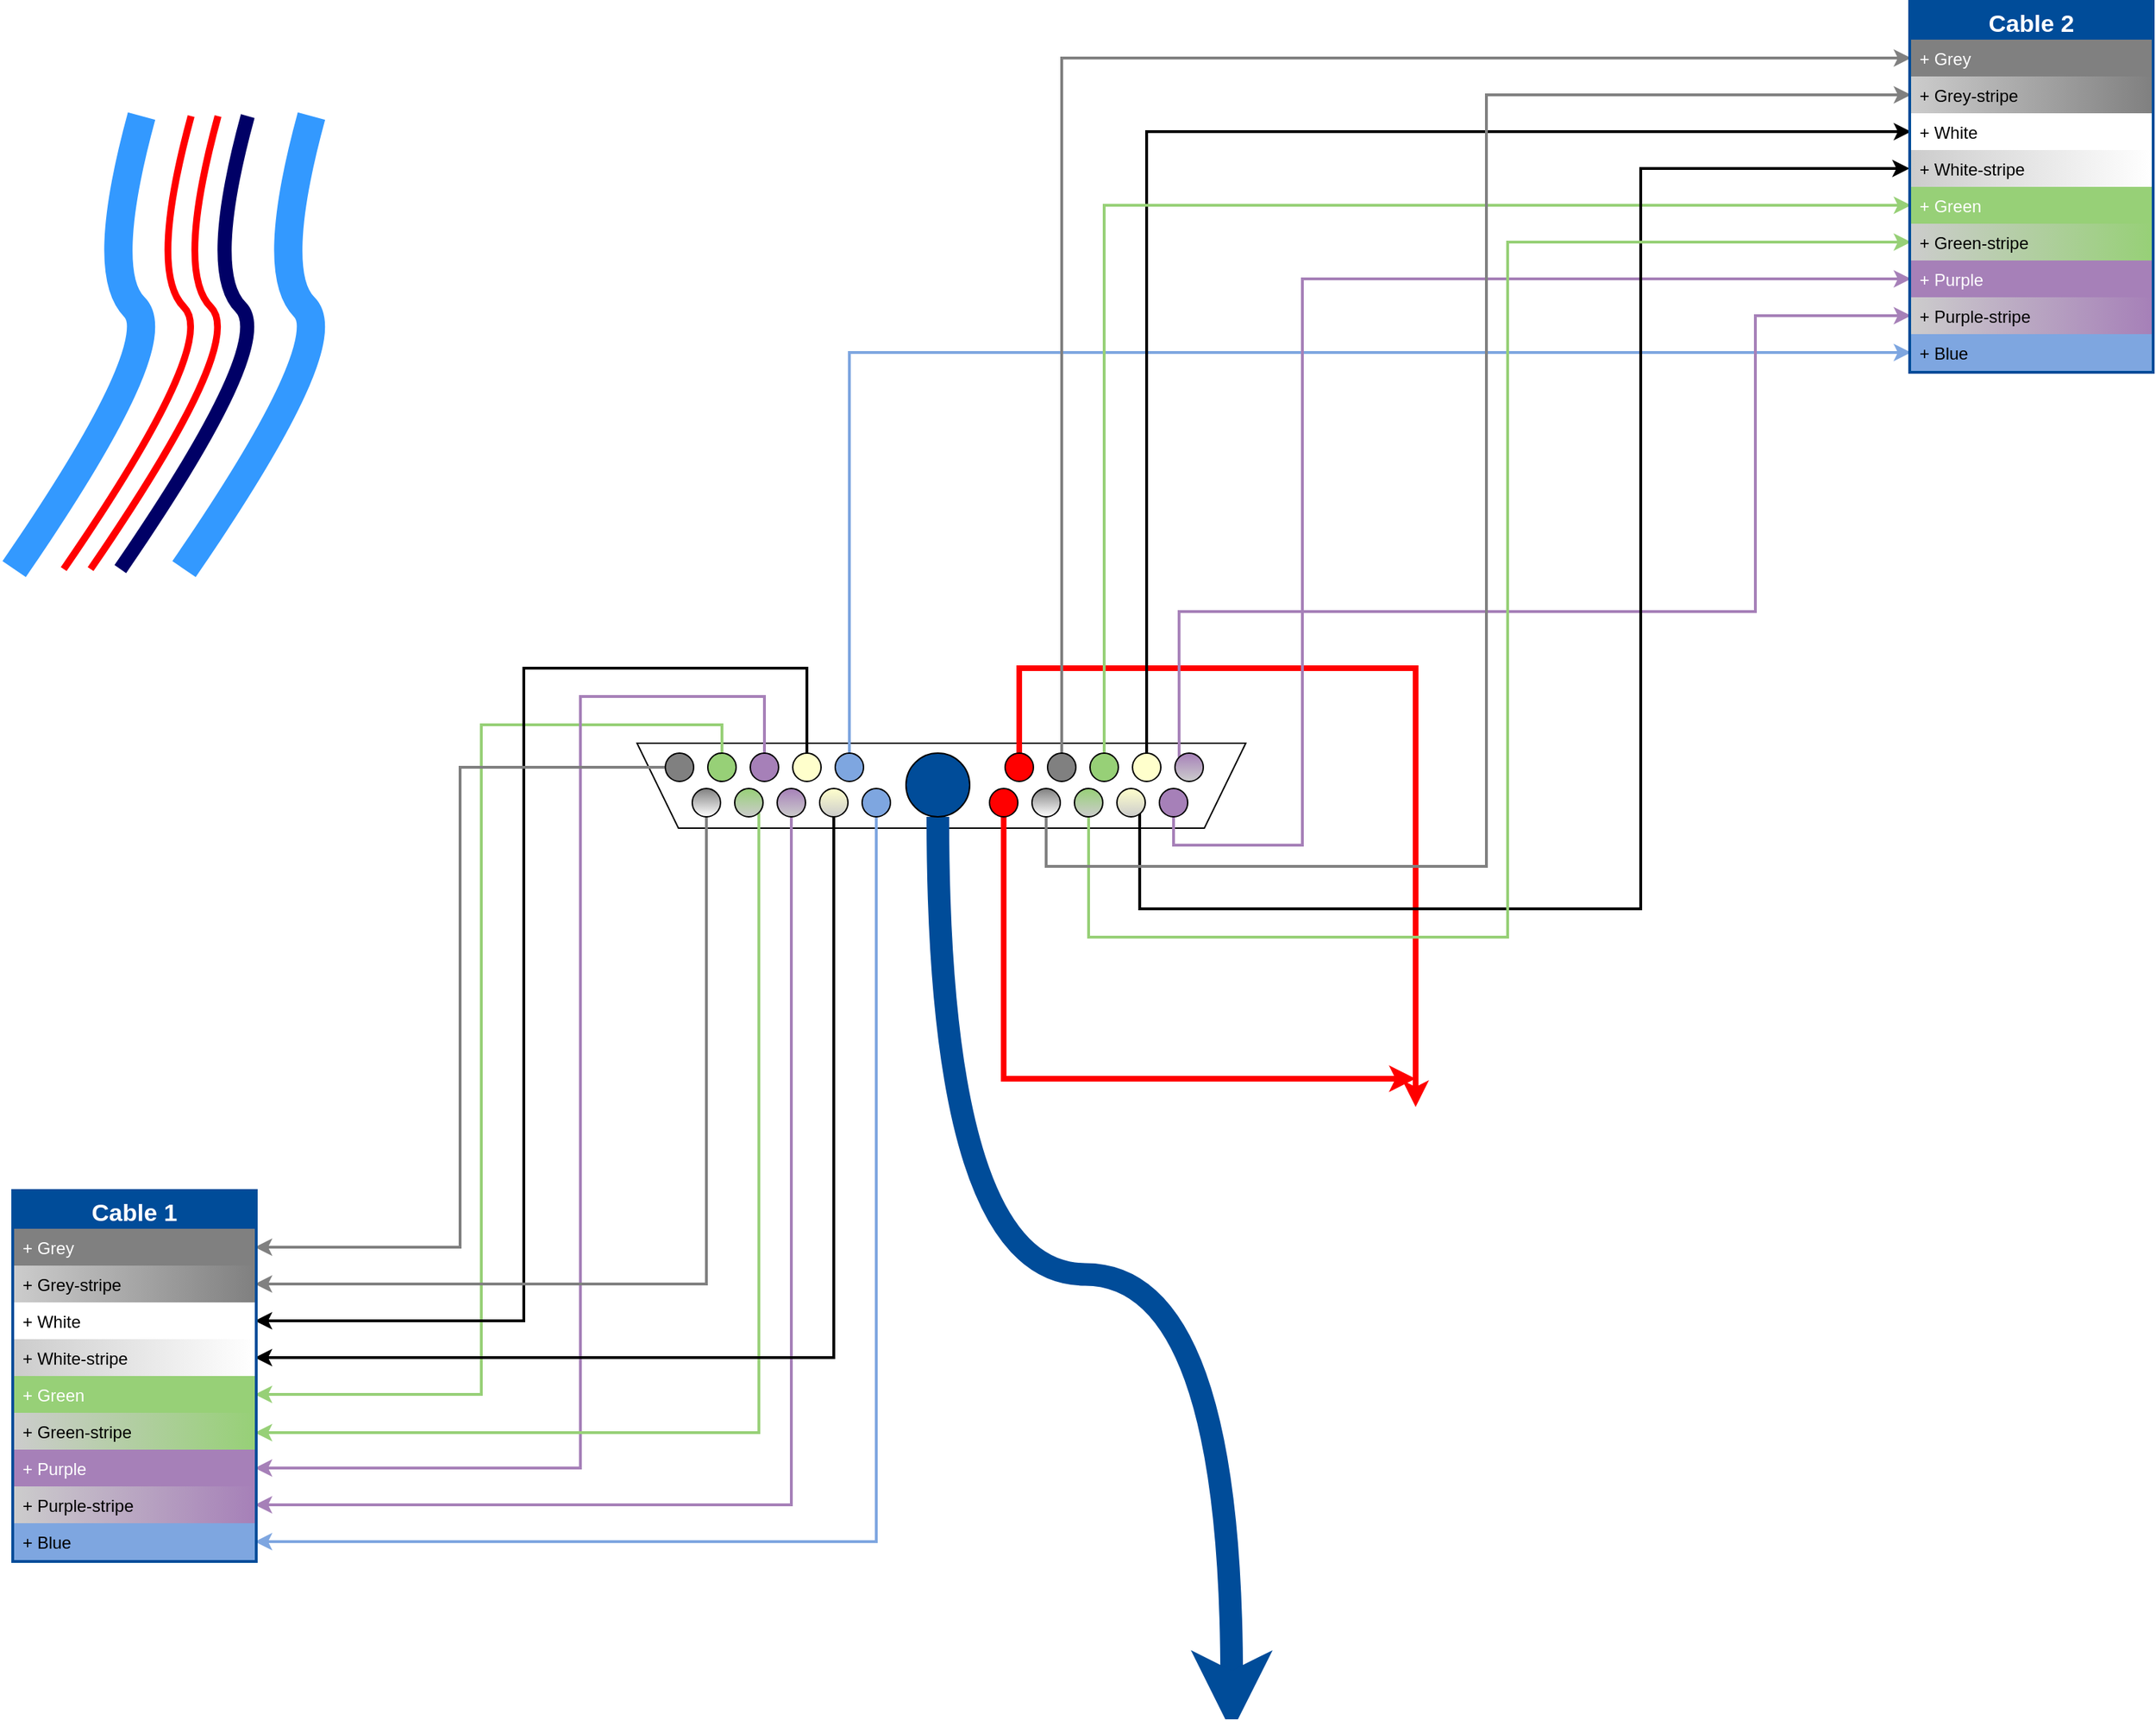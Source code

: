 <mxfile version="12.9.10" type="device"><diagram id="F9aPnZxTcVZ5KXfTfvbF" name="Page-1"><mxGraphModel dx="1831" dy="1619" grid="1" gridSize="10" guides="1" tooltips="1" connect="1" arrows="1" fold="1" page="1" pageScale="1" pageWidth="850" pageHeight="1100" math="0" shadow="0"><root><mxCell id="0"/><mxCell id="1" parent="0"/><mxCell id="ed6KB2KxQ4wAAOCO4M-J-3" value="" style="shape=trapezoid;perimeter=trapezoidPerimeter;whiteSpace=wrap;html=1;size=0.068;rotation=-180;" vertex="1" parent="1"><mxGeometry x="210" y="143" width="430" height="60" as="geometry"/></mxCell><mxCell id="ed6KB2KxQ4wAAOCO4M-J-34" style="edgeStyle=orthogonalEdgeStyle;rounded=0;orthogonalLoop=1;jettySize=auto;html=1;exitX=0.5;exitY=0;exitDx=0;exitDy=0;entryX=1;entryY=0.5;entryDx=0;entryDy=0;strokeColor=#97D077;strokeWidth=2;" edge="1" parent="1" source="ed6KB2KxQ4wAAOCO4M-J-4" target="ed6KB2KxQ4wAAOCO4M-J-78"><mxGeometry relative="1" as="geometry"><mxPoint x="280" y="70" as="targetPoint"/></mxGeometry></mxCell><mxCell id="ed6KB2KxQ4wAAOCO4M-J-4" value="" style="ellipse;whiteSpace=wrap;html=1;fillColor=#97D077;" vertex="1" parent="1"><mxGeometry x="260" y="150" width="20" height="20" as="geometry"/></mxCell><mxCell id="ed6KB2KxQ4wAAOCO4M-J-35" style="edgeStyle=orthogonalEdgeStyle;rounded=0;orthogonalLoop=1;jettySize=auto;html=1;exitX=0.5;exitY=0;exitDx=0;exitDy=0;strokeColor=#A680B8;strokeWidth=2;" edge="1" parent="1" source="ed6KB2KxQ4wAAOCO4M-J-5" target="ed6KB2KxQ4wAAOCO4M-J-79"><mxGeometry relative="1" as="geometry"><mxPoint x="320" y="90" as="targetPoint"/><Array as="points"><mxPoint x="300" y="110"/><mxPoint x="170" y="110"/><mxPoint x="170" y="655"/></Array></mxGeometry></mxCell><mxCell id="ed6KB2KxQ4wAAOCO4M-J-5" value="" style="ellipse;whiteSpace=wrap;html=1;fillColor=#A680B8;" vertex="1" parent="1"><mxGeometry x="290" y="150" width="20" height="20" as="geometry"/></mxCell><mxCell id="ed6KB2KxQ4wAAOCO4M-J-49" style="edgeStyle=orthogonalEdgeStyle;orthogonalLoop=1;jettySize=auto;html=1;exitX=0.5;exitY=0;exitDx=0;exitDy=0;endArrow=classic;strokeColor=#000000;fontSize=11;rounded=0;entryX=1;entryY=0.5;entryDx=0;entryDy=0;strokeWidth=2;" edge="1" parent="1" source="ed6KB2KxQ4wAAOCO4M-J-6" target="ed6KB2KxQ4wAAOCO4M-J-77"><mxGeometry relative="1" as="geometry"><mxPoint x="370" y="70" as="targetPoint"/><Array as="points"><mxPoint x="330" y="90"/><mxPoint x="130" y="90"/><mxPoint x="130" y="551"/></Array></mxGeometry></mxCell><mxCell id="ed6KB2KxQ4wAAOCO4M-J-6" value="" style="ellipse;whiteSpace=wrap;html=1;fillColor=#FFFFCC;" vertex="1" parent="1"><mxGeometry x="320" y="150" width="20" height="20" as="geometry"/></mxCell><mxCell id="ed6KB2KxQ4wAAOCO4M-J-50" style="edgeStyle=orthogonalEdgeStyle;rounded=0;orthogonalLoop=1;jettySize=auto;html=1;exitX=0.5;exitY=0;exitDx=0;exitDy=0;endArrow=classic;strokeColor=#7EA6E0;entryX=0;entryY=0.5;entryDx=0;entryDy=0;strokeWidth=2;" edge="1" parent="1" source="ed6KB2KxQ4wAAOCO4M-J-7" target="ed6KB2KxQ4wAAOCO4M-J-94"><mxGeometry relative="1" as="geometry"><mxPoint x="360" y="40" as="targetPoint"/></mxGeometry></mxCell><mxCell id="ed6KB2KxQ4wAAOCO4M-J-7" value="" style="ellipse;whiteSpace=wrap;html=1;fillColor=#7EA6E0;" vertex="1" parent="1"><mxGeometry x="350" y="150" width="20" height="20" as="geometry"/></mxCell><mxCell id="ed6KB2KxQ4wAAOCO4M-J-55" style="edgeStyle=orthogonalEdgeStyle;rounded=0;orthogonalLoop=1;jettySize=auto;html=1;exitX=0;exitY=0.5;exitDx=0;exitDy=0;endArrow=classic;strokeColor=#FF0000;strokeWidth=4;" edge="1" parent="1" source="ed6KB2KxQ4wAAOCO4M-J-8"><mxGeometry relative="1" as="geometry"><mxPoint x="760" y="400" as="targetPoint"/><Array as="points"><mxPoint x="480" y="160"/><mxPoint x="480" y="90"/><mxPoint x="760" y="90"/></Array></mxGeometry></mxCell><mxCell id="ed6KB2KxQ4wAAOCO4M-J-8" value="" style="ellipse;whiteSpace=wrap;html=1;fillColor=#FF0000;" vertex="1" parent="1"><mxGeometry x="470" y="150" width="20" height="20" as="geometry"/></mxCell><mxCell id="ed6KB2KxQ4wAAOCO4M-J-51" style="edgeStyle=orthogonalEdgeStyle;rounded=0;orthogonalLoop=1;jettySize=auto;html=1;exitX=0;exitY=0;exitDx=0;exitDy=0;endArrow=classic;strokeColor=#A680B8;strokeWidth=2;entryX=0;entryY=0.5;entryDx=0;entryDy=0;" edge="1" parent="1" source="ed6KB2KxQ4wAAOCO4M-J-12" target="ed6KB2KxQ4wAAOCO4M-J-93"><mxGeometry relative="1" as="geometry"><mxPoint x="610" y="90" as="targetPoint"/><Array as="points"><mxPoint x="593" y="50"/><mxPoint x="1000" y="50"/><mxPoint x="1000" y="-159"/></Array></mxGeometry></mxCell><mxCell id="ed6KB2KxQ4wAAOCO4M-J-12" value="" style="ellipse;whiteSpace=wrap;html=1;gradientColor=#CCCCCC;fillColor=#A680B8;" vertex="1" parent="1"><mxGeometry x="590" y="150" width="20" height="20" as="geometry"/></mxCell><mxCell id="ed6KB2KxQ4wAAOCO4M-J-96" style="edgeStyle=orthogonalEdgeStyle;rounded=0;orthogonalLoop=1;jettySize=auto;html=1;exitX=0.5;exitY=0;exitDx=0;exitDy=0;entryX=0;entryY=0.5;entryDx=0;entryDy=0;endArrow=classic;endFill=1;strokeColor=#000000;strokeWidth=2;fontSize=17;fontColor=#FFFFFF;" edge="1" parent="1" source="ed6KB2KxQ4wAAOCO4M-J-13" target="ed6KB2KxQ4wAAOCO4M-J-88"><mxGeometry relative="1" as="geometry"/></mxCell><mxCell id="ed6KB2KxQ4wAAOCO4M-J-13" value="" style="ellipse;whiteSpace=wrap;html=1;fillColor=#FFFFCC;" vertex="1" parent="1"><mxGeometry x="560" y="150" width="20" height="20" as="geometry"/></mxCell><mxCell id="ed6KB2KxQ4wAAOCO4M-J-99" style="edgeStyle=orthogonalEdgeStyle;rounded=0;orthogonalLoop=1;jettySize=auto;html=1;exitX=0.5;exitY=0;exitDx=0;exitDy=0;entryX=0;entryY=0.5;entryDx=0;entryDy=0;endArrow=classic;endFill=1;strokeColor=#97D077;strokeWidth=2;fontSize=17;fontColor=#FFFFFF;" edge="1" parent="1" source="ed6KB2KxQ4wAAOCO4M-J-14" target="ed6KB2KxQ4wAAOCO4M-J-90"><mxGeometry relative="1" as="geometry"/></mxCell><mxCell id="ed6KB2KxQ4wAAOCO4M-J-14" value="" style="ellipse;whiteSpace=wrap;html=1;fillColor=#97D077;" vertex="1" parent="1"><mxGeometry x="530" y="150" width="20" height="20" as="geometry"/></mxCell><mxCell id="ed6KB2KxQ4wAAOCO4M-J-54" style="edgeStyle=orthogonalEdgeStyle;rounded=0;orthogonalLoop=1;jettySize=auto;html=1;exitX=0.5;exitY=0;exitDx=0;exitDy=0;endArrow=classic;strokeColor=#808080;strokeWidth=2;entryX=0;entryY=0.5;entryDx=0;entryDy=0;" edge="1" parent="1" source="ed6KB2KxQ4wAAOCO4M-J-15" target="ed6KB2KxQ4wAAOCO4M-J-86"><mxGeometry relative="1" as="geometry"><mxPoint x="520" y="110" as="targetPoint"/></mxGeometry></mxCell><mxCell id="ed6KB2KxQ4wAAOCO4M-J-15" value="" style="ellipse;whiteSpace=wrap;html=1;fillColor=#808080;" vertex="1" parent="1"><mxGeometry x="500" y="150" width="20" height="20" as="geometry"/></mxCell><mxCell id="ed6KB2KxQ4wAAOCO4M-J-32" style="edgeStyle=orthogonalEdgeStyle;rounded=0;orthogonalLoop=1;jettySize=auto;html=1;exitX=0;exitY=0.5;exitDx=0;exitDy=0;entryX=1;entryY=0.5;entryDx=0;entryDy=0;strokeWidth=2;strokeColor=#808080;" edge="1" parent="1" source="ed6KB2KxQ4wAAOCO4M-J-16" target="ed6KB2KxQ4wAAOCO4M-J-76"><mxGeometry relative="1" as="geometry"><mxPoint x="170" y="20" as="targetPoint"/></mxGeometry></mxCell><mxCell id="ed6KB2KxQ4wAAOCO4M-J-16" value="" style="ellipse;whiteSpace=wrap;html=1;fillColor=#808080;" vertex="1" parent="1"><mxGeometry x="230" y="150" width="20" height="20" as="geometry"/></mxCell><mxCell id="ed6KB2KxQ4wAAOCO4M-J-33" style="edgeStyle=orthogonalEdgeStyle;rounded=0;orthogonalLoop=1;jettySize=auto;html=1;exitX=0.5;exitY=1;exitDx=0;exitDy=0;entryX=1;entryY=0.25;entryDx=0;entryDy=0;strokeWidth=2;strokeColor=#808080;" edge="1" parent="1" source="ed6KB2KxQ4wAAOCO4M-J-18" target="ed6KB2KxQ4wAAOCO4M-J-75"><mxGeometry relative="1" as="geometry"><mxPoint x="130" y="240" as="targetPoint"/></mxGeometry></mxCell><mxCell id="ed6KB2KxQ4wAAOCO4M-J-18" value="" style="ellipse;whiteSpace=wrap;html=1;gradientColor=#ffffff;fillColor=#808080;" vertex="1" parent="1"><mxGeometry x="249" y="175" width="20" height="20" as="geometry"/></mxCell><mxCell id="ed6KB2KxQ4wAAOCO4M-J-36" style="edgeStyle=orthogonalEdgeStyle;rounded=0;orthogonalLoop=1;jettySize=auto;html=1;exitX=1;exitY=1;exitDx=0;exitDy=0;strokeColor=#97D077;strokeWidth=2;" edge="1" parent="1" source="ed6KB2KxQ4wAAOCO4M-J-19"><mxGeometry relative="1" as="geometry"><mxPoint x="-60" y="630" as="targetPoint"/><Array as="points"><mxPoint x="296" y="630"/></Array></mxGeometry></mxCell><mxCell id="ed6KB2KxQ4wAAOCO4M-J-19" value="" style="ellipse;whiteSpace=wrap;html=1;fillColor=#97D077;gradientColor=#CCCCCC;" vertex="1" parent="1"><mxGeometry x="279" y="175" width="20" height="20" as="geometry"/></mxCell><mxCell id="ed6KB2KxQ4wAAOCO4M-J-62" style="edgeStyle=orthogonalEdgeStyle;rounded=0;orthogonalLoop=1;jettySize=auto;html=1;exitX=0.5;exitY=1;exitDx=0;exitDy=0;endArrow=classic;strokeColor=#A680B8;entryX=1;entryY=0.5;entryDx=0;entryDy=0;strokeWidth=2;" edge="1" parent="1" source="ed6KB2KxQ4wAAOCO4M-J-20" target="ed6KB2KxQ4wAAOCO4M-J-83"><mxGeometry relative="1" as="geometry"><mxPoint x="320" y="280" as="targetPoint"/></mxGeometry></mxCell><mxCell id="ed6KB2KxQ4wAAOCO4M-J-20" value="" style="ellipse;whiteSpace=wrap;html=1;gradientColor=#CCCCCC;fillColor=#A680B8;" vertex="1" parent="1"><mxGeometry x="309" y="175" width="20" height="20" as="geometry"/></mxCell><mxCell id="ed6KB2KxQ4wAAOCO4M-J-63" style="edgeStyle=orthogonalEdgeStyle;rounded=0;orthogonalLoop=1;jettySize=auto;html=1;exitX=0.5;exitY=1;exitDx=0;exitDy=0;endArrow=classic;strokeColor=#000000;entryX=1;entryY=0.5;entryDx=0;entryDy=0;strokeWidth=2;" edge="1" parent="1" source="ed6KB2KxQ4wAAOCO4M-J-21" target="ed6KB2KxQ4wAAOCO4M-J-81"><mxGeometry relative="1" as="geometry"><mxPoint x="360" y="300" as="targetPoint"/></mxGeometry></mxCell><mxCell id="ed6KB2KxQ4wAAOCO4M-J-21" value="" style="ellipse;whiteSpace=wrap;html=1;fillColor=#FFFFCC;gradientColor=#CCCCCC;shadow=0;" vertex="1" parent="1"><mxGeometry x="339" y="175" width="20" height="20" as="geometry"/></mxCell><mxCell id="ed6KB2KxQ4wAAOCO4M-J-60" style="edgeStyle=orthogonalEdgeStyle;rounded=0;orthogonalLoop=1;jettySize=auto;html=1;exitX=0.5;exitY=1;exitDx=0;exitDy=0;endArrow=classic;strokeColor=#FF0000;strokeWidth=4;" edge="1" parent="1" source="ed6KB2KxQ4wAAOCO4M-J-22"><mxGeometry relative="1" as="geometry"><mxPoint x="760" y="380" as="targetPoint"/><Array as="points"><mxPoint x="469" y="380"/><mxPoint x="760" y="380"/></Array></mxGeometry></mxCell><mxCell id="ed6KB2KxQ4wAAOCO4M-J-22" value="" style="ellipse;whiteSpace=wrap;html=1;fillColor=#FF0000;" vertex="1" parent="1"><mxGeometry x="459" y="175" width="20" height="20" as="geometry"/></mxCell><mxCell id="ed6KB2KxQ4wAAOCO4M-J-101" style="edgeStyle=orthogonalEdgeStyle;orthogonalLoop=1;jettySize=auto;html=1;exitX=0.5;exitY=1;exitDx=0;exitDy=0;endArrow=classic;endFill=1;strokeColor=#004C99;strokeWidth=16;fontSize=17;fontColor=#FFFFFF;curved=1;" edge="1" parent="1" source="ed6KB2KxQ4wAAOCO4M-J-23"><mxGeometry relative="1" as="geometry"><mxPoint x="630" y="841.429" as="targetPoint"/></mxGeometry></mxCell><mxCell id="ed6KB2KxQ4wAAOCO4M-J-23" value="" style="ellipse;whiteSpace=wrap;html=1;fillColor=#004C99;" vertex="1" parent="1"><mxGeometry x="400" y="150" width="45" height="45" as="geometry"/></mxCell><mxCell id="ed6KB2KxQ4wAAOCO4M-J-64" style="edgeStyle=orthogonalEdgeStyle;rounded=0;orthogonalLoop=1;jettySize=auto;html=1;exitX=0.5;exitY=1;exitDx=0;exitDy=0;endArrow=classic;strokeColor=#7EA6E0;entryX=1;entryY=0.5;entryDx=0;entryDy=0;strokeWidth=2;" edge="1" parent="1" source="ed6KB2KxQ4wAAOCO4M-J-25" target="ed6KB2KxQ4wAAOCO4M-J-84"><mxGeometry relative="1" as="geometry"><mxPoint x="379" y="300" as="targetPoint"/></mxGeometry></mxCell><mxCell id="ed6KB2KxQ4wAAOCO4M-J-25" value="" style="ellipse;whiteSpace=wrap;html=1;fillColor=#7EA6E0;" vertex="1" parent="1"><mxGeometry x="369" y="175" width="20" height="20" as="geometry"/></mxCell><mxCell id="ed6KB2KxQ4wAAOCO4M-J-56" style="edgeStyle=orthogonalEdgeStyle;rounded=0;orthogonalLoop=1;jettySize=auto;html=1;exitX=0.5;exitY=1;exitDx=0;exitDy=0;endArrow=classic;strokeColor=#A680B8;entryX=0;entryY=0.75;entryDx=0;entryDy=0;strokeWidth=2;" edge="1" parent="1" source="ed6KB2KxQ4wAAOCO4M-J-26" target="ed6KB2KxQ4wAAOCO4M-J-85"><mxGeometry relative="1" as="geometry"><mxPoint x="560" y="-240" as="targetPoint"/><Array as="points"><mxPoint x="589" y="215"/><mxPoint x="680" y="215"/><mxPoint x="680" y="-185"/></Array></mxGeometry></mxCell><mxCell id="ed6KB2KxQ4wAAOCO4M-J-26" value="" style="ellipse;whiteSpace=wrap;html=1;fillColor=#A680B8;" vertex="1" parent="1"><mxGeometry x="579" y="175" width="20" height="20" as="geometry"/></mxCell><mxCell id="ed6KB2KxQ4wAAOCO4M-J-97" style="edgeStyle=orthogonalEdgeStyle;rounded=0;orthogonalLoop=1;jettySize=auto;html=1;exitX=1;exitY=1;exitDx=0;exitDy=0;entryX=0;entryY=0.5;entryDx=0;entryDy=0;endArrow=classic;endFill=1;strokeColor=#000000;strokeWidth=2;fontSize=17;fontColor=#FFFFFF;" edge="1" parent="1"><mxGeometry relative="1" as="geometry"><mxPoint x="565.071" y="192.071" as="sourcePoint"/><mxPoint x="1109" y="-263.0" as="targetPoint"/><Array as="points"><mxPoint x="565" y="260"/><mxPoint x="919" y="260"/><mxPoint x="919" y="-263"/></Array></mxGeometry></mxCell><mxCell id="ed6KB2KxQ4wAAOCO4M-J-27" value="" style="ellipse;whiteSpace=wrap;html=1;gradientColor=#CCCCCC;fillColor=#FFFFCC;shadow=0;" vertex="1" parent="1"><mxGeometry x="549" y="175" width="20" height="20" as="geometry"/></mxCell><mxCell id="ed6KB2KxQ4wAAOCO4M-J-98" style="edgeStyle=orthogonalEdgeStyle;rounded=0;orthogonalLoop=1;jettySize=auto;html=1;exitX=0.5;exitY=1;exitDx=0;exitDy=0;entryX=0;entryY=0.5;entryDx=0;entryDy=0;endArrow=classic;endFill=1;strokeColor=#97D077;strokeWidth=2;fontSize=17;fontColor=#FFFFFF;" edge="1" parent="1" source="ed6KB2KxQ4wAAOCO4M-J-28" target="ed6KB2KxQ4wAAOCO4M-J-91"><mxGeometry relative="1" as="geometry"><Array as="points"><mxPoint x="529" y="280"/><mxPoint x="825" y="280"/><mxPoint x="825" y="-211"/></Array></mxGeometry></mxCell><mxCell id="ed6KB2KxQ4wAAOCO4M-J-28" value="" style="ellipse;whiteSpace=wrap;html=1;fillColor=#97D077;gradientColor=#CCCCCC;" vertex="1" parent="1"><mxGeometry x="519" y="175" width="20" height="20" as="geometry"/></mxCell><mxCell id="ed6KB2KxQ4wAAOCO4M-J-100" style="edgeStyle=orthogonalEdgeStyle;rounded=0;orthogonalLoop=1;jettySize=auto;html=1;exitX=0.5;exitY=1;exitDx=0;exitDy=0;entryX=0;entryY=0.5;entryDx=0;entryDy=0;endArrow=classic;endFill=1;strokeColor=#808080;strokeWidth=2;fontSize=17;fontColor=#FFFFFF;" edge="1" parent="1" source="ed6KB2KxQ4wAAOCO4M-J-29" target="ed6KB2KxQ4wAAOCO4M-J-87"><mxGeometry relative="1" as="geometry"><Array as="points"><mxPoint x="499" y="230"/><mxPoint x="810" y="230"/><mxPoint x="810" y="-315"/></Array></mxGeometry></mxCell><mxCell id="ed6KB2KxQ4wAAOCO4M-J-29" value="" style="ellipse;whiteSpace=wrap;html=1;gradientColor=#ffffff;fillColor=#808080;" vertex="1" parent="1"><mxGeometry x="489" y="175" width="20" height="20" as="geometry"/></mxCell><mxCell id="ed6KB2KxQ4wAAOCO4M-J-43" value="" style="curved=1;endArrow=none;html=1;endFill=0;strokeColor=#000066;strokeWidth=10;" edge="1" parent="1"><mxGeometry width="50" height="50" relative="1" as="geometry"><mxPoint x="-155" y="20" as="sourcePoint"/><mxPoint x="-65" y="-300" as="targetPoint"/><Array as="points"><mxPoint x="-45" y="-140"/><mxPoint x="-95" y="-190"/></Array></mxGeometry></mxCell><mxCell id="ed6KB2KxQ4wAAOCO4M-J-44" value="" style="curved=1;endArrow=none;html=1;endFill=0;strokeWidth=5;strokeColor=#FF0000;" edge="1" parent="1"><mxGeometry width="50" height="50" relative="1" as="geometry"><mxPoint x="-195" y="20" as="sourcePoint"/><mxPoint x="-105" y="-300" as="targetPoint"/><Array as="points"><mxPoint x="-85" y="-140"/><mxPoint x="-135" y="-190"/></Array></mxGeometry></mxCell><mxCell id="ed6KB2KxQ4wAAOCO4M-J-45" value="" style="curved=1;endArrow=none;html=1;endFill=0;strokeWidth=5;strokeColor=#FF0000;" edge="1" parent="1"><mxGeometry width="50" height="50" relative="1" as="geometry"><mxPoint x="-176" y="20" as="sourcePoint"/><mxPoint x="-86" y="-300" as="targetPoint"/><Array as="points"><mxPoint x="-66" y="-140"/><mxPoint x="-116" y="-190"/></Array></mxGeometry></mxCell><mxCell id="ed6KB2KxQ4wAAOCO4M-J-46" value="" style="curved=1;endArrow=none;html=1;endFill=0;strokeWidth=20;strokeColor=#3399FF;" edge="1" parent="1"><mxGeometry width="50" height="50" relative="1" as="geometry"><mxPoint x="-230" y="20" as="sourcePoint"/><mxPoint x="-140" y="-300" as="targetPoint"/><Array as="points"><mxPoint x="-120" y="-140"/><mxPoint x="-170" y="-190"/></Array></mxGeometry></mxCell><mxCell id="ed6KB2KxQ4wAAOCO4M-J-47" value="" style="curved=1;endArrow=none;html=1;endFill=0;strokeWidth=20;strokeColor=#3399FF;" edge="1" parent="1"><mxGeometry width="50" height="50" relative="1" as="geometry"><mxPoint x="-110" y="20" as="sourcePoint"/><mxPoint x="-20" y="-300" as="targetPoint"/><Array as="points"><mxPoint y="-140"/><mxPoint x="-50" y="-190"/></Array></mxGeometry></mxCell><mxCell id="ed6KB2KxQ4wAAOCO4M-J-75" value="Cable 1" style="swimlane;fontStyle=1;childLayout=stackLayout;horizontal=1;startSize=26;fillColor=#004C99;horizontalStack=0;resizeParent=1;resizeParentMax=0;resizeLast=0;collapsible=1;marginBottom=0;strokeWidth=4;strokeColor=#004C99;fontColor=#FFFFFF;fontSize=17;" vertex="1" parent="1"><mxGeometry x="-230" y="460" width="170" height="260" as="geometry"><mxRectangle x="380" y="700" width="70" height="26" as="alternateBounds"/></mxGeometry></mxCell><mxCell id="ed6KB2KxQ4wAAOCO4M-J-76" value="+ Grey" style="text;strokeColor=none;fillColor=#808080;align=left;verticalAlign=top;spacingLeft=4;spacingRight=4;overflow=hidden;rotatable=0;points=[[0,0.5],[1,0.5]];portConstraint=eastwest;fontColor=#ffffff;" vertex="1" parent="ed6KB2KxQ4wAAOCO4M-J-75"><mxGeometry y="26" width="170" height="26" as="geometry"/></mxCell><mxCell id="ed6KB2KxQ4wAAOCO4M-J-80" value="+ Grey-stripe" style="text;strokeColor=none;fillColor=#808080;align=left;verticalAlign=top;spacingLeft=4;spacingRight=4;overflow=hidden;rotatable=0;points=[[0,0.5],[1,0.5]];portConstraint=eastwest;gradientColor=#CCCCCC;gradientDirection=west;" vertex="1" parent="ed6KB2KxQ4wAAOCO4M-J-75"><mxGeometry y="52" width="170" height="26" as="geometry"/></mxCell><mxCell id="ed6KB2KxQ4wAAOCO4M-J-77" value="+ White" style="text;strokeColor=none;fillColor=#ffffff;align=left;verticalAlign=top;spacingLeft=4;spacingRight=4;overflow=hidden;rotatable=0;points=[[0,0.5],[1,0.5]];portConstraint=eastwest;" vertex="1" parent="ed6KB2KxQ4wAAOCO4M-J-75"><mxGeometry y="78" width="170" height="26" as="geometry"/></mxCell><mxCell id="ed6KB2KxQ4wAAOCO4M-J-81" value="+ White-stripe" style="text;strokeColor=none;fillColor=#FFFFFF;align=left;verticalAlign=top;spacingLeft=4;spacingRight=4;overflow=hidden;rotatable=0;points=[[0,0.5],[1,0.5]];portConstraint=eastwest;gradientColor=#CCCCCC;gradientDirection=west;" vertex="1" parent="ed6KB2KxQ4wAAOCO4M-J-75"><mxGeometry y="104" width="170" height="26" as="geometry"/></mxCell><mxCell id="ed6KB2KxQ4wAAOCO4M-J-78" value="+ Green" style="text;strokeColor=none;fillColor=#97D077;align=left;verticalAlign=top;spacingLeft=4;spacingRight=4;overflow=hidden;rotatable=0;points=[[0,0.5],[1,0.5]];portConstraint=eastwest;fontColor=#ffffff;" vertex="1" parent="ed6KB2KxQ4wAAOCO4M-J-75"><mxGeometry y="130" width="170" height="26" as="geometry"/></mxCell><mxCell id="ed6KB2KxQ4wAAOCO4M-J-82" value="+ Green-stripe" style="text;strokeColor=none;fillColor=#97D077;align=left;verticalAlign=top;spacingLeft=4;spacingRight=4;overflow=hidden;rotatable=0;points=[[0,0.5],[1,0.5]];portConstraint=eastwest;gradientColor=#CCCCCC;gradientDirection=west;" vertex="1" parent="ed6KB2KxQ4wAAOCO4M-J-75"><mxGeometry y="156" width="170" height="26" as="geometry"/></mxCell><mxCell id="ed6KB2KxQ4wAAOCO4M-J-79" value="+ Purple" style="text;strokeColor=none;fillColor=#A680B8;align=left;verticalAlign=top;spacingLeft=4;spacingRight=4;overflow=hidden;rotatable=0;points=[[0,0.5],[1,0.5]];portConstraint=eastwest;fontColor=#ffffff;" vertex="1" parent="ed6KB2KxQ4wAAOCO4M-J-75"><mxGeometry y="182" width="170" height="26" as="geometry"/></mxCell><mxCell id="ed6KB2KxQ4wAAOCO4M-J-83" value="+ Purple-stripe" style="text;strokeColor=none;fillColor=#A680B8;align=left;verticalAlign=top;spacingLeft=4;spacingRight=4;overflow=hidden;rotatable=0;points=[[0,0.5],[1,0.5]];portConstraint=eastwest;gradientColor=#CCCCCC;gradientDirection=west;" vertex="1" parent="ed6KB2KxQ4wAAOCO4M-J-75"><mxGeometry y="208" width="170" height="26" as="geometry"/></mxCell><mxCell id="ed6KB2KxQ4wAAOCO4M-J-84" value="+ Blue" style="text;strokeColor=none;fillColor=#7EA6E0;align=left;verticalAlign=top;spacingLeft=4;spacingRight=4;overflow=hidden;rotatable=0;points=[[0,0.5],[1,0.5]];portConstraint=eastwest;" vertex="1" parent="ed6KB2KxQ4wAAOCO4M-J-75"><mxGeometry y="234" width="170" height="26" as="geometry"/></mxCell><mxCell id="ed6KB2KxQ4wAAOCO4M-J-85" value="Cable 2" style="swimlane;fontStyle=1;childLayout=stackLayout;horizontal=1;startSize=26;fillColor=#004C99;horizontalStack=0;resizeParent=1;resizeParentMax=0;resizeLast=0;collapsible=1;marginBottom=0;strokeWidth=4;strokeColor=#004C99;fontColor=#FFFFFF;fontSize=17;" vertex="1" parent="1"><mxGeometry x="1110" y="-380" width="170" height="260" as="geometry"><mxRectangle x="380" y="700" width="70" height="26" as="alternateBounds"/></mxGeometry></mxCell><mxCell id="ed6KB2KxQ4wAAOCO4M-J-86" value="+ Grey" style="text;strokeColor=none;fillColor=#808080;align=left;verticalAlign=top;spacingLeft=4;spacingRight=4;overflow=hidden;rotatable=0;points=[[0,0.5],[1,0.5]];portConstraint=eastwest;fontColor=#ffffff;" vertex="1" parent="ed6KB2KxQ4wAAOCO4M-J-85"><mxGeometry y="26" width="170" height="26" as="geometry"/></mxCell><mxCell id="ed6KB2KxQ4wAAOCO4M-J-87" value="+ Grey-stripe" style="text;strokeColor=none;fillColor=#808080;align=left;verticalAlign=top;spacingLeft=4;spacingRight=4;overflow=hidden;rotatable=0;points=[[0,0.5],[1,0.5]];portConstraint=eastwest;gradientColor=#CCCCCC;gradientDirection=west;" vertex="1" parent="ed6KB2KxQ4wAAOCO4M-J-85"><mxGeometry y="52" width="170" height="26" as="geometry"/></mxCell><mxCell id="ed6KB2KxQ4wAAOCO4M-J-88" value="+ White" style="text;strokeColor=none;fillColor=#ffffff;align=left;verticalAlign=top;spacingLeft=4;spacingRight=4;overflow=hidden;rotatable=0;points=[[0,0.5],[1,0.5]];portConstraint=eastwest;" vertex="1" parent="ed6KB2KxQ4wAAOCO4M-J-85"><mxGeometry y="78" width="170" height="26" as="geometry"/></mxCell><mxCell id="ed6KB2KxQ4wAAOCO4M-J-89" value="+ White-stripe" style="text;strokeColor=none;fillColor=#FFFFFF;align=left;verticalAlign=top;spacingLeft=4;spacingRight=4;overflow=hidden;rotatable=0;points=[[0,0.5],[1,0.5]];portConstraint=eastwest;gradientColor=#CCCCCC;gradientDirection=west;" vertex="1" parent="ed6KB2KxQ4wAAOCO4M-J-85"><mxGeometry y="104" width="170" height="26" as="geometry"/></mxCell><mxCell id="ed6KB2KxQ4wAAOCO4M-J-90" value="+ Green" style="text;strokeColor=none;fillColor=#97D077;align=left;verticalAlign=top;spacingLeft=4;spacingRight=4;overflow=hidden;rotatable=0;points=[[0,0.5],[1,0.5]];portConstraint=eastwest;fontColor=#ffffff;" vertex="1" parent="ed6KB2KxQ4wAAOCO4M-J-85"><mxGeometry y="130" width="170" height="26" as="geometry"/></mxCell><mxCell id="ed6KB2KxQ4wAAOCO4M-J-91" value="+ Green-stripe" style="text;strokeColor=none;fillColor=#97D077;align=left;verticalAlign=top;spacingLeft=4;spacingRight=4;overflow=hidden;rotatable=0;points=[[0,0.5],[1,0.5]];portConstraint=eastwest;gradientColor=#CCCCCC;gradientDirection=west;" vertex="1" parent="ed6KB2KxQ4wAAOCO4M-J-85"><mxGeometry y="156" width="170" height="26" as="geometry"/></mxCell><mxCell id="ed6KB2KxQ4wAAOCO4M-J-92" value="+ Purple" style="text;strokeColor=none;fillColor=#A680B8;align=left;verticalAlign=top;spacingLeft=4;spacingRight=4;overflow=hidden;rotatable=0;points=[[0,0.5],[1,0.5]];portConstraint=eastwest;fontColor=#ffffff;" vertex="1" parent="ed6KB2KxQ4wAAOCO4M-J-85"><mxGeometry y="182" width="170" height="26" as="geometry"/></mxCell><mxCell id="ed6KB2KxQ4wAAOCO4M-J-93" value="+ Purple-stripe" style="text;strokeColor=none;fillColor=#A680B8;align=left;verticalAlign=top;spacingLeft=4;spacingRight=4;overflow=hidden;rotatable=0;points=[[0,0.5],[1,0.5]];portConstraint=eastwest;gradientColor=#CCCCCC;gradientDirection=west;" vertex="1" parent="ed6KB2KxQ4wAAOCO4M-J-85"><mxGeometry y="208" width="170" height="26" as="geometry"/></mxCell><mxCell id="ed6KB2KxQ4wAAOCO4M-J-94" value="+ Blue" style="text;strokeColor=none;fillColor=#7EA6E0;align=left;verticalAlign=top;spacingLeft=4;spacingRight=4;overflow=hidden;rotatable=0;points=[[0,0.5],[1,0.5]];portConstraint=eastwest;" vertex="1" parent="ed6KB2KxQ4wAAOCO4M-J-85"><mxGeometry y="234" width="170" height="26" as="geometry"/></mxCell></root></mxGraphModel></diagram></mxfile>